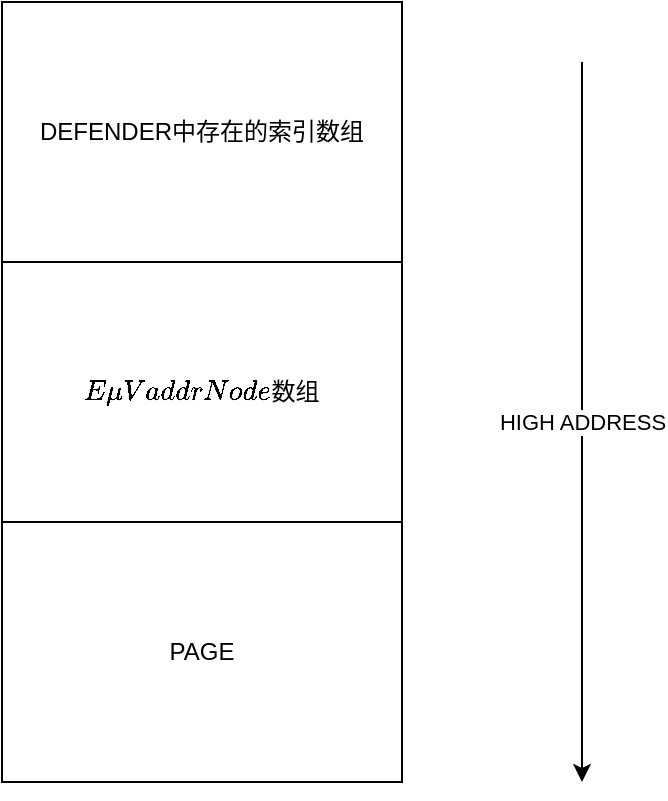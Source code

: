 <mxfile version="14.6.10" type="github">
  <diagram id="5tIJBwswDzbv680rha9n" name="Page-1">
    <mxGraphModel dx="460" dy="792" grid="1" gridSize="10" guides="1" tooltips="1" connect="1" arrows="1" fold="1" page="1" pageScale="1" pageWidth="850" pageHeight="1100" math="0" shadow="0">
      <root>
        <mxCell id="0" />
        <mxCell id="1" parent="0" />
        <mxCell id="3kLbnOj89_bLyqICRofI-9" value="" style="edgeStyle=orthogonalEdgeStyle;rounded=0;orthogonalLoop=1;jettySize=auto;html=1;" edge="1" parent="1" source="3kLbnOj89_bLyqICRofI-6" target="3kLbnOj89_bLyqICRofI-8">
          <mxGeometry relative="1" as="geometry" />
        </mxCell>
        <mxCell id="3kLbnOj89_bLyqICRofI-6" value="DEFENDER中存在的索引数组" style="rounded=0;whiteSpace=wrap;html=1;" vertex="1" parent="1">
          <mxGeometry x="100" y="90" width="200" height="130" as="geometry" />
        </mxCell>
        <mxCell id="3kLbnOj89_bLyqICRofI-13" value="" style="edgeStyle=orthogonalEdgeStyle;rounded=0;orthogonalLoop=1;jettySize=auto;html=1;" edge="1" parent="1" source="3kLbnOj89_bLyqICRofI-8" target="3kLbnOj89_bLyqICRofI-12">
          <mxGeometry relative="1" as="geometry" />
        </mxCell>
        <mxCell id="3kLbnOj89_bLyqICRofI-8" value="`EmuVaddrNode`数组" style="rounded=0;whiteSpace=wrap;html=1;" vertex="1" parent="1">
          <mxGeometry x="100" y="220" width="200" height="130" as="geometry" />
        </mxCell>
        <mxCell id="3kLbnOj89_bLyqICRofI-12" value="PAGE" style="rounded=0;whiteSpace=wrap;html=1;" vertex="1" parent="1">
          <mxGeometry x="100" y="350" width="200" height="130" as="geometry" />
        </mxCell>
        <mxCell id="3kLbnOj89_bLyqICRofI-18" value="" style="endArrow=classic;html=1;rounded=0;edgeStyle=orthogonalEdgeStyle;" edge="1" parent="1">
          <mxGeometry relative="1" as="geometry">
            <mxPoint x="390" y="120" as="sourcePoint" />
            <mxPoint x="390" y="480" as="targetPoint" />
          </mxGeometry>
        </mxCell>
        <mxCell id="3kLbnOj89_bLyqICRofI-19" value="HIGH ADDRESS" style="edgeLabel;resizable=0;html=1;align=center;verticalAlign=middle;" connectable="0" vertex="1" parent="3kLbnOj89_bLyqICRofI-18">
          <mxGeometry relative="1" as="geometry" />
        </mxCell>
      </root>
    </mxGraphModel>
  </diagram>
</mxfile>
